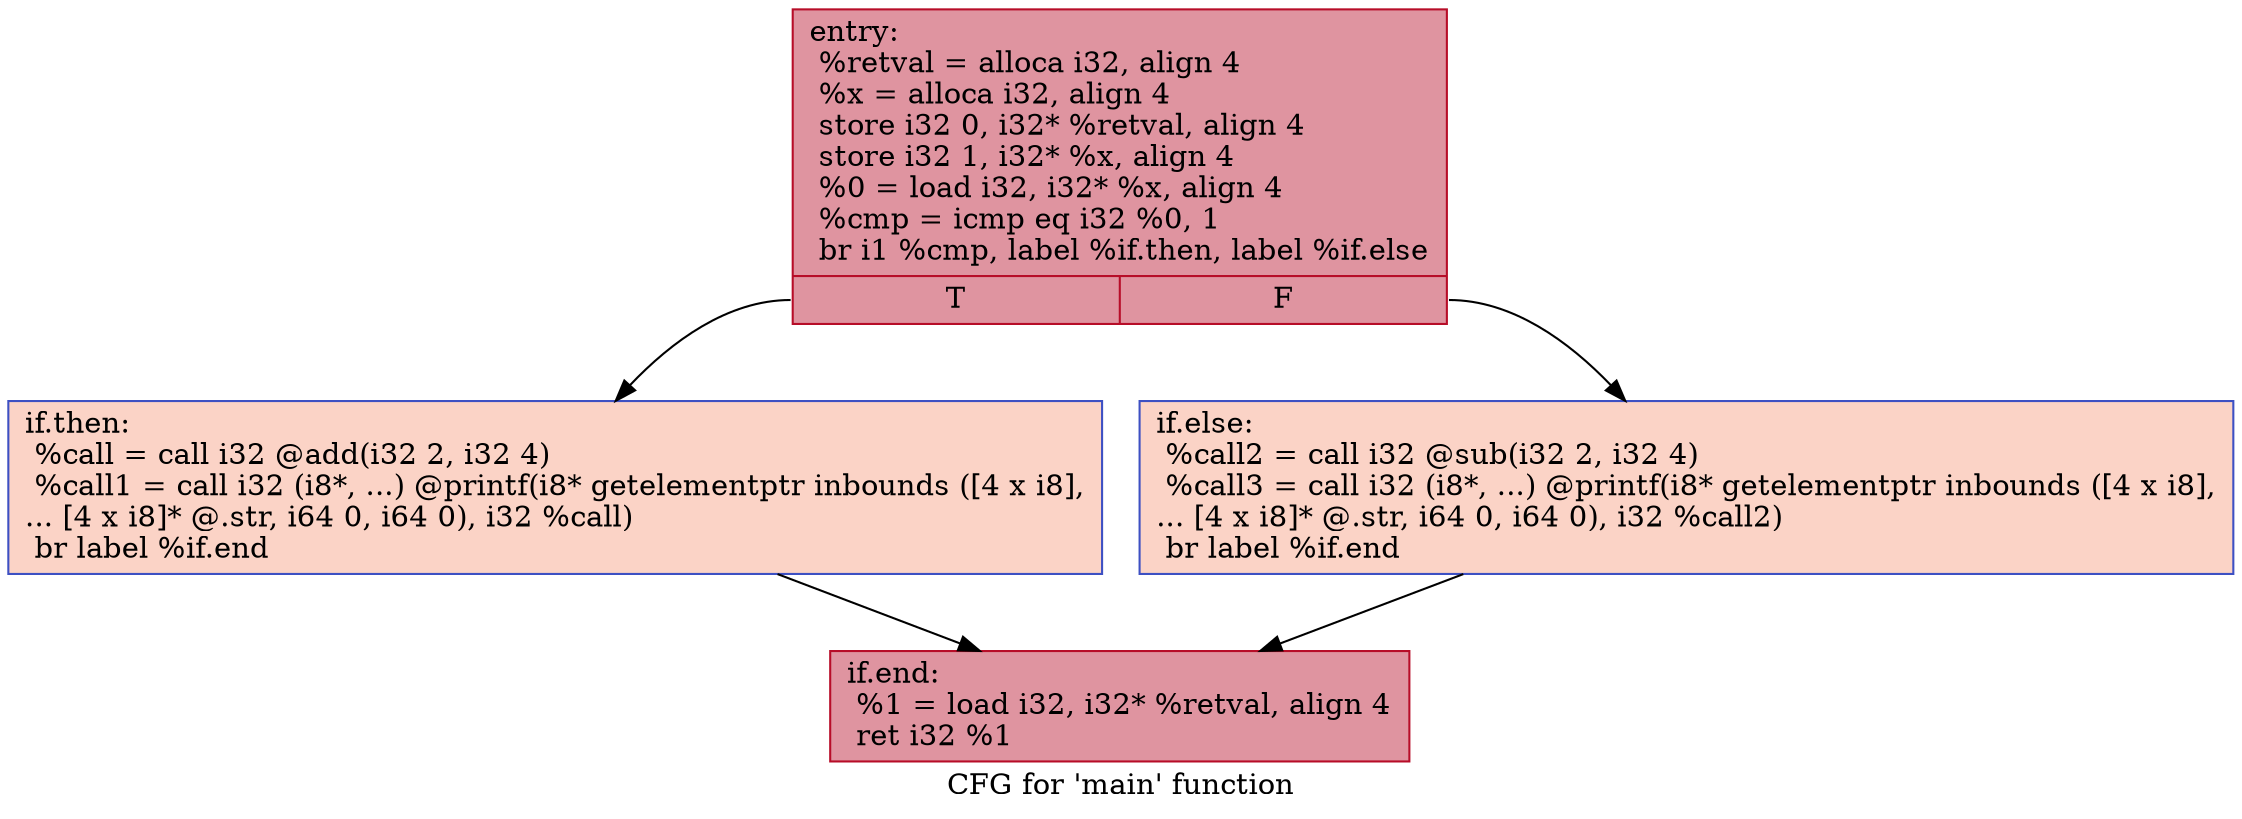 digraph "CFG for 'main' function" {
	label="CFG for 'main' function";

	Node0x564ef38c22e0 [shape=record,color="#b70d28ff", style=filled, fillcolor="#b70d2870",label="{entry:\l  %retval = alloca i32, align 4\l  %x = alloca i32, align 4\l  store i32 0, i32* %retval, align 4\l  store i32 1, i32* %x, align 4\l  %0 = load i32, i32* %x, align 4\l  %cmp = icmp eq i32 %0, 1\l  br i1 %cmp, label %if.then, label %if.else\l|{<s0>T|<s1>F}}"];
	Node0x564ef38c22e0:s0 -> Node0x564ef38c27c0;
	Node0x564ef38c22e0:s1 -> Node0x564ef38c2830;
	Node0x564ef38c27c0 [shape=record,color="#3d50c3ff", style=filled, fillcolor="#f59c7d70",label="{if.then:                                          \l  %call = call i32 @add(i32 2, i32 4)\l  %call1 = call i32 (i8*, ...) @printf(i8* getelementptr inbounds ([4 x i8],\l... [4 x i8]* @.str, i64 0, i64 0), i32 %call)\l  br label %if.end\l}"];
	Node0x564ef38c27c0 -> Node0x564ef38c3020;
	Node0x564ef38c2830 [shape=record,color="#3d50c3ff", style=filled, fillcolor="#f59c7d70",label="{if.else:                                          \l  %call2 = call i32 @sub(i32 2, i32 4)\l  %call3 = call i32 (i8*, ...) @printf(i8* getelementptr inbounds ([4 x i8],\l... [4 x i8]* @.str, i64 0, i64 0), i32 %call2)\l  br label %if.end\l}"];
	Node0x564ef38c2830 -> Node0x564ef38c3020;
	Node0x564ef38c3020 [shape=record,color="#b70d28ff", style=filled, fillcolor="#b70d2870",label="{if.end:                                           \l  %1 = load i32, i32* %retval, align 4\l  ret i32 %1\l}"];
}
